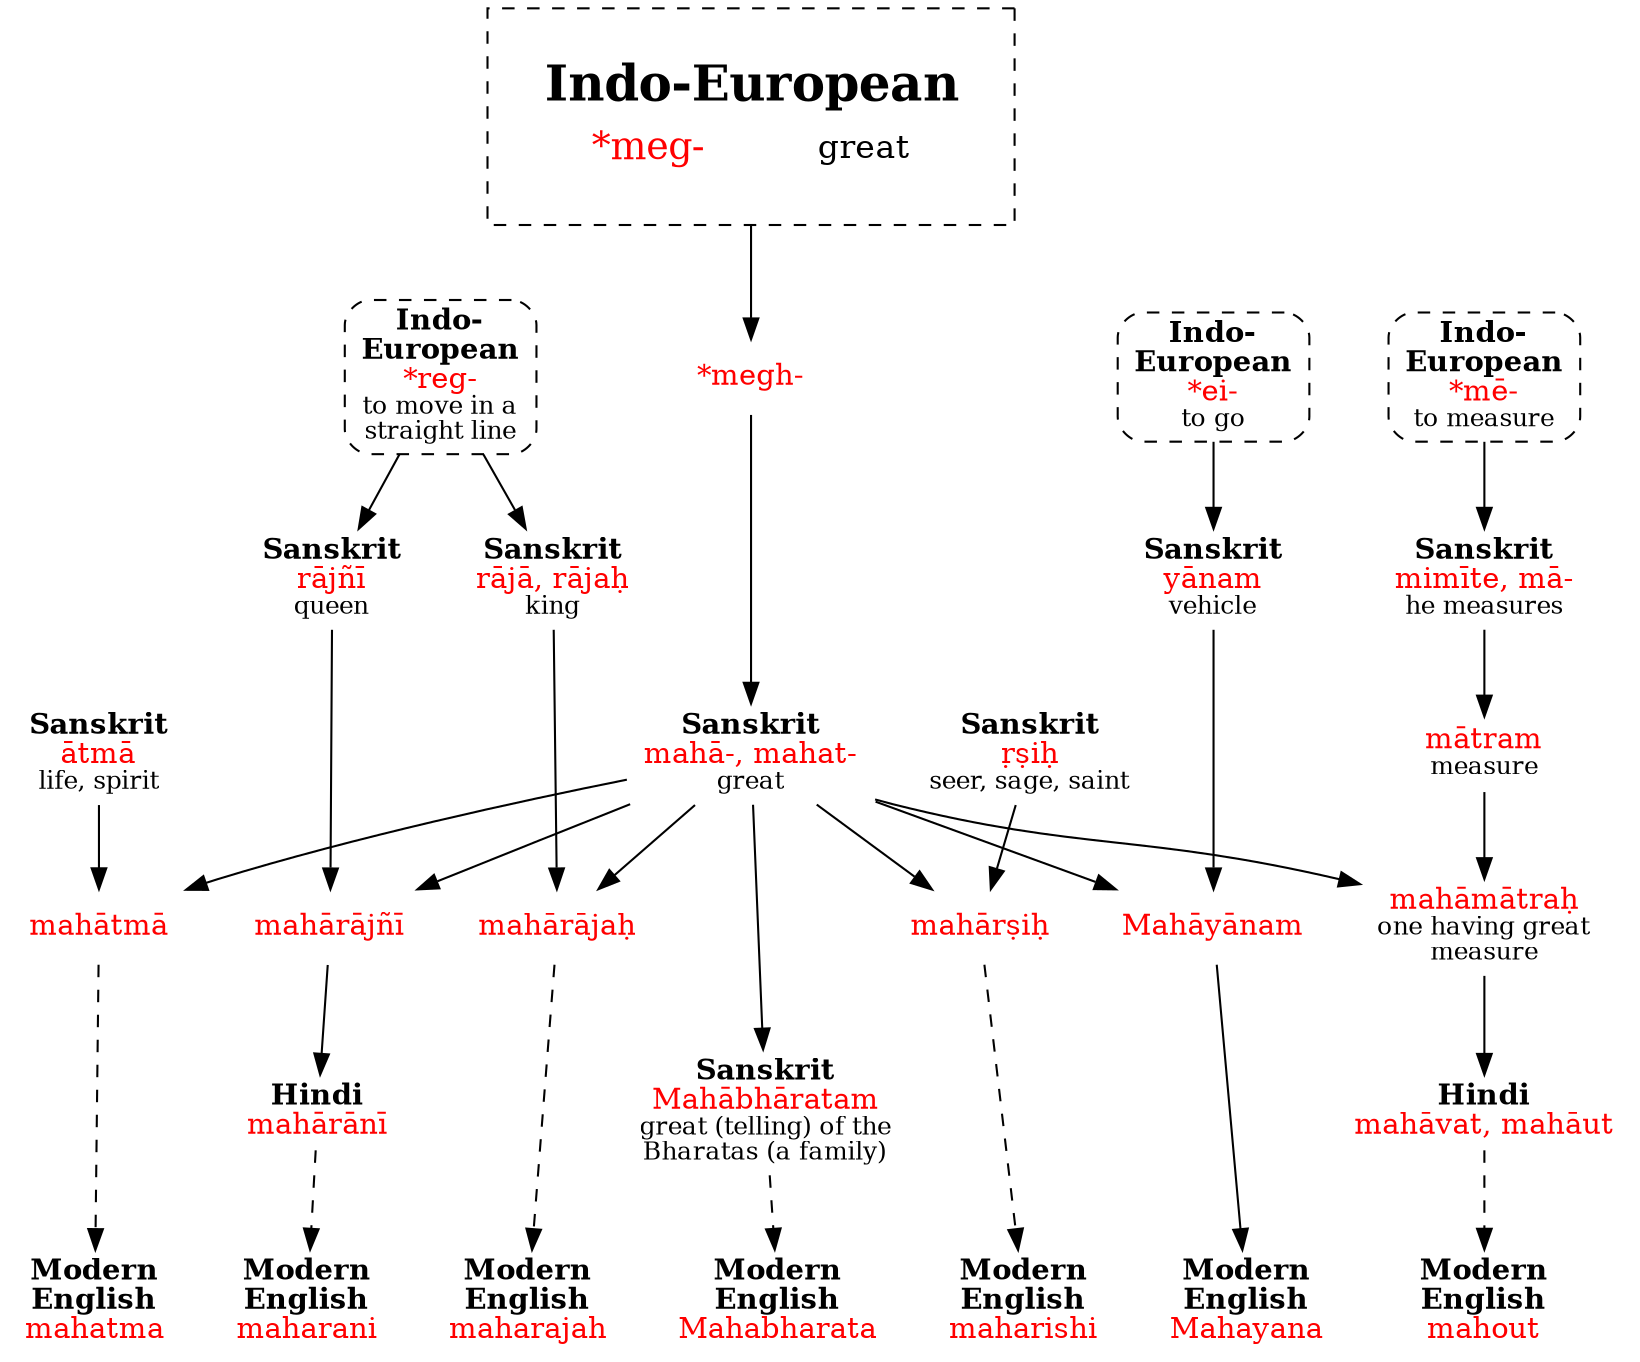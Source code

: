strict digraph {
/* sources: AHD */
node [shape=none]

meg [label=<<table border="0"><tr><td colspan="2"><font point-size="24"><b>Indo-European</b></font></td></tr><tr><td><font point-size="18" color="red">*meg-</font></td><td><font point-size="16">great</font></td></tr></table>> tooltip="Indo-European \"*meg-\" great" shape=rect style=dashed peripheries=1 margin=.3 URL="meg-great0.svg"]

// mahatma
megh [label=<<font color="red">*megh-</font>>]
mahaSk [label=<<b>Sanskrit</b><br/><font color="red">mahā-, mahat-</font><br/><font point-size="12">great</font>>]
atmaSk [label=<<b>Sanskrit</b><br/><font color="red">ātmā</font><br/><font point-size="12">life, spirit</font>>]
mahatmaSk [label=<<font color="red">mahātmā</font>>]
mahatma [label=<<b>Modern<br/>English</b><br/><font color="red">mahatma</font>>]
meg -> megh -> mahaSk
{ mahaSk atmaSk } -> mahatmaSk
mahatmaSk -> mahatma [style=dashed]

// mahabharata
mahabharatamSk [label=<<b>Sanskrit</b><br/><font color="red">Mahābhāratam</font><br/><font point-size="12">great (telling) of the<br/>Bharatas (a family)</font>>]
mahabharata [label=<<b>Modern<br/>English</b><br/><font color="red">Mahabharata</font>>]
mahaSk -> mahabharatamSk
mahabharatamSk -> mahabharata [style=dashed]

// maharajah
regIE [label=<<b>Indo-<br/>European</b><br/><font color="red">*reg-</font><br/><font point-size="12">to move in a<br/>straight line</font>> shape=box style="dashed,rounded" URL="reg-straight.svg"] // not made
rajaSk [label=<<b>Sanskrit</b><br/><font color="red">rājā, rājaḥ</font><br/><font point-size="12">king</font>>]
maharajahSk [label=<<font color="red">mahārājaḥ</font>>]
maharajah [label=<<b>Modern<br/>English</b><br/><font color="red">maharajah</font>>]
regIE -> rajaSk
{ mahaSk rajaSk } -> maharajahSk
maharajahSk -> maharajah [style=dashed]

// maharani
rajniSk [label=<<b>Sanskrit</b><br/><font color="red">rājñī</font><br/><font point-size="12">queen</font>>]
maharajniSk [label=<<font color="red">mahārājñī</font>>]
maharaniH [label=<<b>Hindi</b><br/><font color="red">mahārānī</font>>]
maharani [label=<<b>Modern<br/>English</b><br/><font color="red">maharani</font>>]
regIE -> rajniSk
{ mahaSk rajniSk } -> maharajniSk -> maharaniH
maharaniH -> maharani [style=dashed]

// maharishi
rsihSk [label=<<b>Sanskrit</b><br/><font color="red">ṛṣiḥ</font><br/><font point-size="12">seer, sage, saint</font>>]
maharsihSk [label=<<font color="red">mahārṣiḥ</font>>]
maharishi [label=<<b>Modern<br/>English</b><br/><font color="red">maharishi</font>>]
{ mahaSk rsihSk } -> maharsihSk
maharsihSk -> maharishi [style=dashed]

// Mahayana
eiIE [label=<<b>Indo-<br/>European</b><br/><font color="red">*ei-</font><br/><font point-size="12">to go</font>> shape=box style="dashed,rounded" URL="ei-go2.svg"]
yanamSk [label=<<b>Sanskrit</b><br/><font color="red">yānam</font><br/><font point-size="12">vehicle</font>>]
mahayanamSk [label=<<font color="red">Mahāyānam</font>>]
mahayana [label=<<b>Modern<br/>English</b><br/><font color="red">Mahayana</font>>]
eiIE -> yanamSk
{ mahaSk yanamSk } -> mahayanamSk
mahayanamSk -> mahayana

// mahout
meIE [label=<<b>Indo-<br/>European</b><br/><font color="red">*mē-</font><br/><font point-size="12">to measure</font>> shape=box style="dashed,rounded" URL="me-measure.svg"] // not made
mimiteSk [label=<<b>Sanskrit</b><br/><font color="red">mimīte, mā-</font><br/><font point-size="12">he measures</font>>]
matramSk [label=<<font color="red">mātram</font><br/><font point-size="12">measure</font>>]
mahamatrahSk [label=<<font color="red">mahāmātraḥ</font><br/><font point-size="12">one having great<br/>measure</font>>]
mahavatH [label=<<b>Hindi</b><br/><font color="red">mahāvat, mahāut</font>>]
mahout [label=<<b>Modern<br/>English</b><br/><font color="red">mahout</font>>]
meIE -> mimiteSk -> matramSk
{ mahaSk matramSk } -> mahamatrahSk -> mahavatH
mahavatH -> mahout [style=dashed]

{ rank=sink mahatma mahabharata maharajah maharani maharishi mahayana mahout }
{ rank=same regIE eiIE meIE megh }
}
